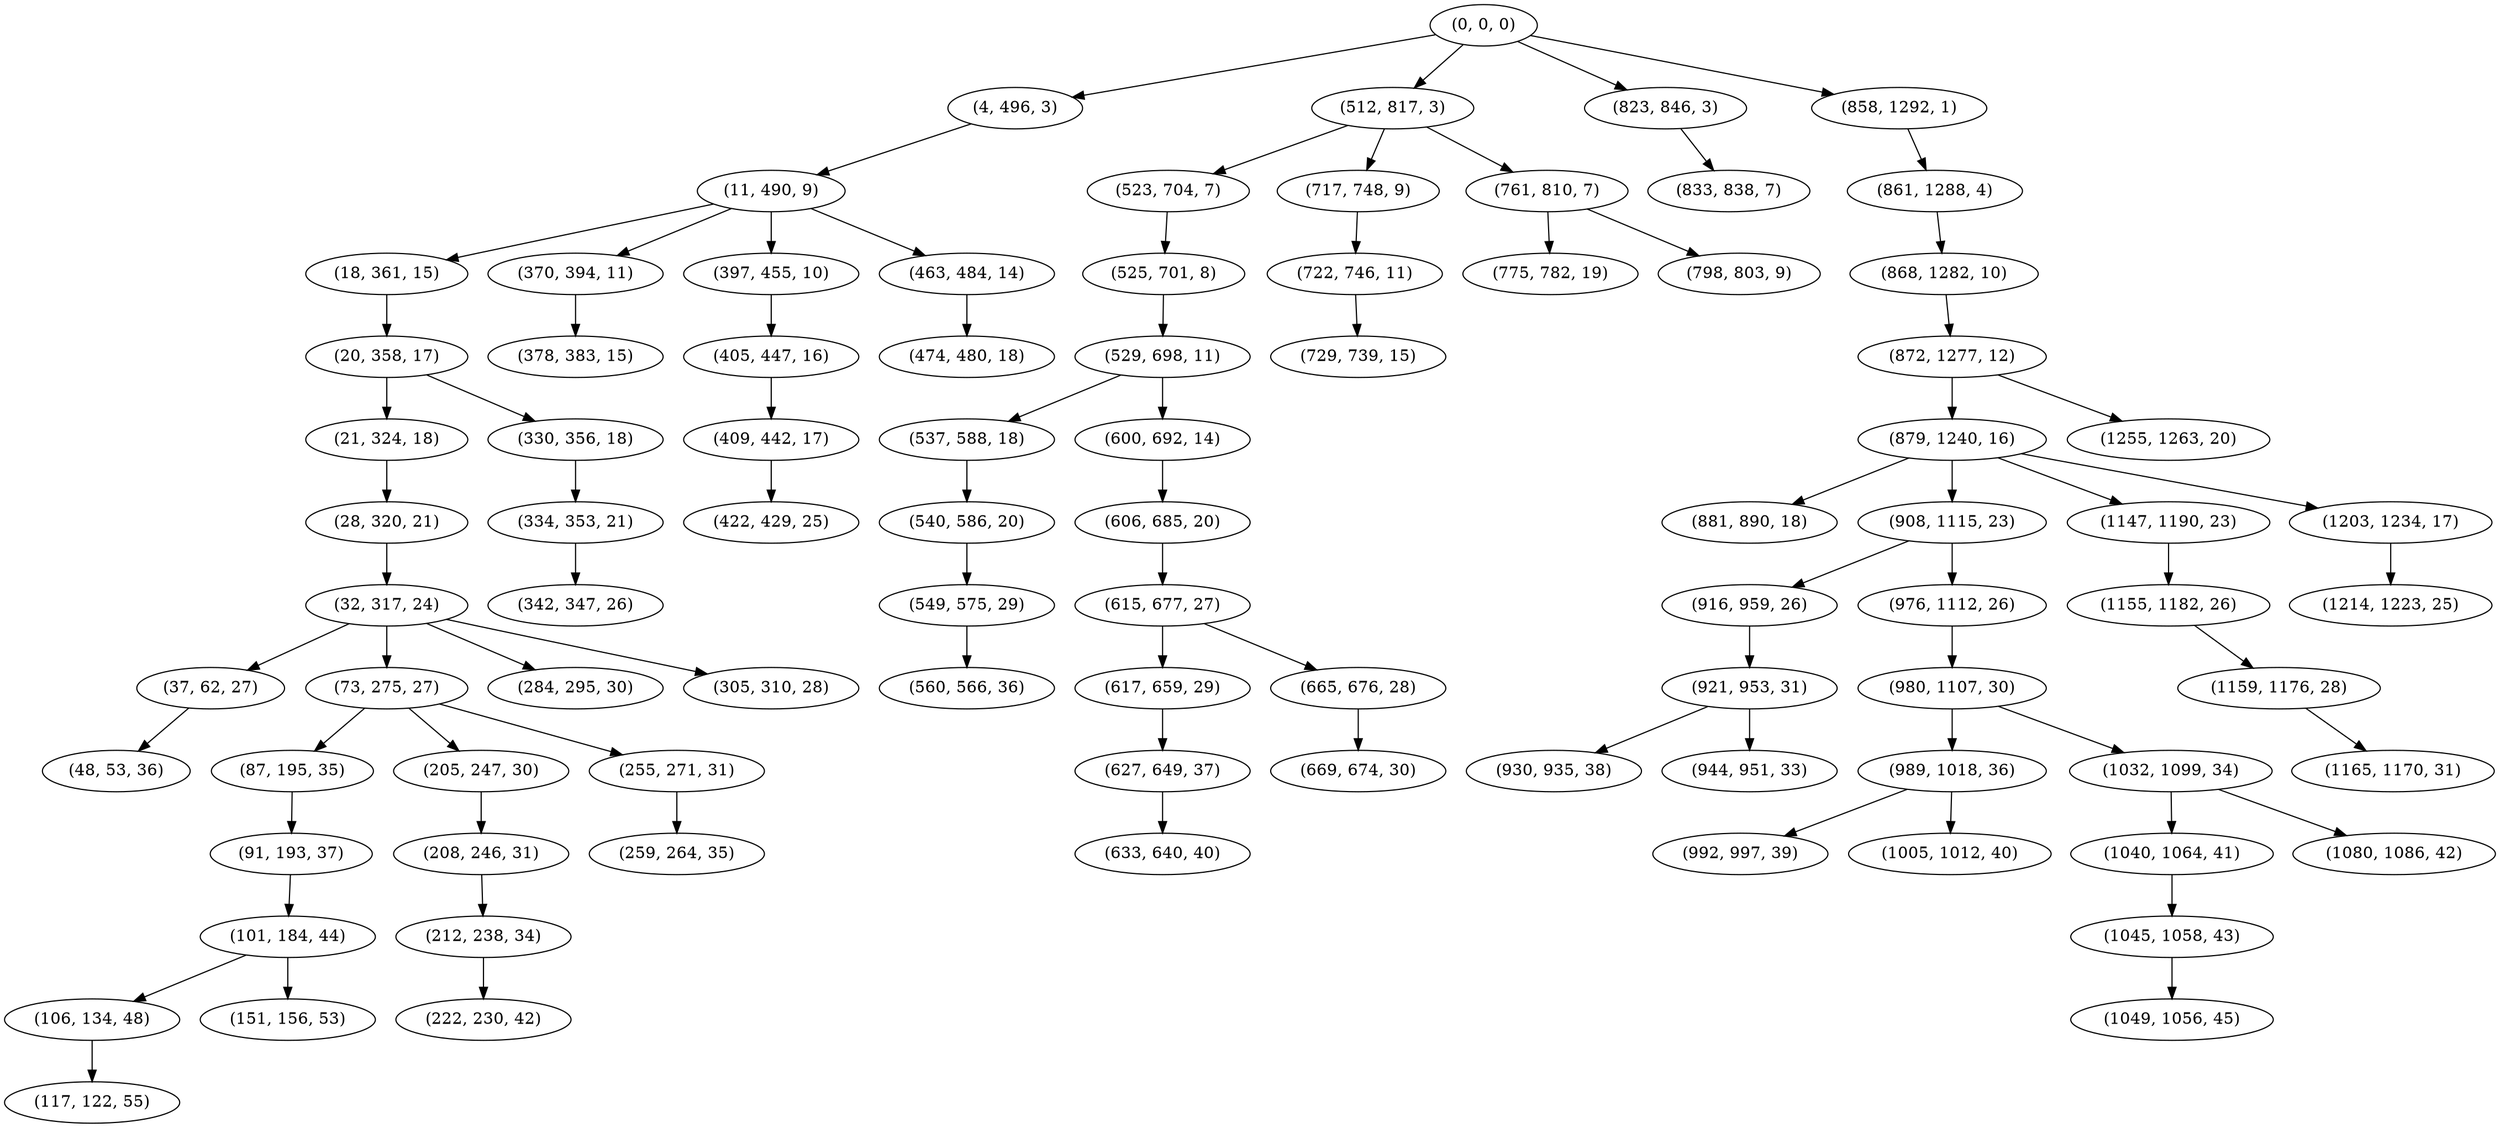 digraph tree {
    "(0, 0, 0)";
    "(4, 496, 3)";
    "(11, 490, 9)";
    "(18, 361, 15)";
    "(20, 358, 17)";
    "(21, 324, 18)";
    "(28, 320, 21)";
    "(32, 317, 24)";
    "(37, 62, 27)";
    "(48, 53, 36)";
    "(73, 275, 27)";
    "(87, 195, 35)";
    "(91, 193, 37)";
    "(101, 184, 44)";
    "(106, 134, 48)";
    "(117, 122, 55)";
    "(151, 156, 53)";
    "(205, 247, 30)";
    "(208, 246, 31)";
    "(212, 238, 34)";
    "(222, 230, 42)";
    "(255, 271, 31)";
    "(259, 264, 35)";
    "(284, 295, 30)";
    "(305, 310, 28)";
    "(330, 356, 18)";
    "(334, 353, 21)";
    "(342, 347, 26)";
    "(370, 394, 11)";
    "(378, 383, 15)";
    "(397, 455, 10)";
    "(405, 447, 16)";
    "(409, 442, 17)";
    "(422, 429, 25)";
    "(463, 484, 14)";
    "(474, 480, 18)";
    "(512, 817, 3)";
    "(523, 704, 7)";
    "(525, 701, 8)";
    "(529, 698, 11)";
    "(537, 588, 18)";
    "(540, 586, 20)";
    "(549, 575, 29)";
    "(560, 566, 36)";
    "(600, 692, 14)";
    "(606, 685, 20)";
    "(615, 677, 27)";
    "(617, 659, 29)";
    "(627, 649, 37)";
    "(633, 640, 40)";
    "(665, 676, 28)";
    "(669, 674, 30)";
    "(717, 748, 9)";
    "(722, 746, 11)";
    "(729, 739, 15)";
    "(761, 810, 7)";
    "(775, 782, 19)";
    "(798, 803, 9)";
    "(823, 846, 3)";
    "(833, 838, 7)";
    "(858, 1292, 1)";
    "(861, 1288, 4)";
    "(868, 1282, 10)";
    "(872, 1277, 12)";
    "(879, 1240, 16)";
    "(881, 890, 18)";
    "(908, 1115, 23)";
    "(916, 959, 26)";
    "(921, 953, 31)";
    "(930, 935, 38)";
    "(944, 951, 33)";
    "(976, 1112, 26)";
    "(980, 1107, 30)";
    "(989, 1018, 36)";
    "(992, 997, 39)";
    "(1005, 1012, 40)";
    "(1032, 1099, 34)";
    "(1040, 1064, 41)";
    "(1045, 1058, 43)";
    "(1049, 1056, 45)";
    "(1080, 1086, 42)";
    "(1147, 1190, 23)";
    "(1155, 1182, 26)";
    "(1159, 1176, 28)";
    "(1165, 1170, 31)";
    "(1203, 1234, 17)";
    "(1214, 1223, 25)";
    "(1255, 1263, 20)";
    "(0, 0, 0)" -> "(4, 496, 3)";
    "(0, 0, 0)" -> "(512, 817, 3)";
    "(0, 0, 0)" -> "(823, 846, 3)";
    "(0, 0, 0)" -> "(858, 1292, 1)";
    "(4, 496, 3)" -> "(11, 490, 9)";
    "(11, 490, 9)" -> "(18, 361, 15)";
    "(11, 490, 9)" -> "(370, 394, 11)";
    "(11, 490, 9)" -> "(397, 455, 10)";
    "(11, 490, 9)" -> "(463, 484, 14)";
    "(18, 361, 15)" -> "(20, 358, 17)";
    "(20, 358, 17)" -> "(21, 324, 18)";
    "(20, 358, 17)" -> "(330, 356, 18)";
    "(21, 324, 18)" -> "(28, 320, 21)";
    "(28, 320, 21)" -> "(32, 317, 24)";
    "(32, 317, 24)" -> "(37, 62, 27)";
    "(32, 317, 24)" -> "(73, 275, 27)";
    "(32, 317, 24)" -> "(284, 295, 30)";
    "(32, 317, 24)" -> "(305, 310, 28)";
    "(37, 62, 27)" -> "(48, 53, 36)";
    "(73, 275, 27)" -> "(87, 195, 35)";
    "(73, 275, 27)" -> "(205, 247, 30)";
    "(73, 275, 27)" -> "(255, 271, 31)";
    "(87, 195, 35)" -> "(91, 193, 37)";
    "(91, 193, 37)" -> "(101, 184, 44)";
    "(101, 184, 44)" -> "(106, 134, 48)";
    "(101, 184, 44)" -> "(151, 156, 53)";
    "(106, 134, 48)" -> "(117, 122, 55)";
    "(205, 247, 30)" -> "(208, 246, 31)";
    "(208, 246, 31)" -> "(212, 238, 34)";
    "(212, 238, 34)" -> "(222, 230, 42)";
    "(255, 271, 31)" -> "(259, 264, 35)";
    "(330, 356, 18)" -> "(334, 353, 21)";
    "(334, 353, 21)" -> "(342, 347, 26)";
    "(370, 394, 11)" -> "(378, 383, 15)";
    "(397, 455, 10)" -> "(405, 447, 16)";
    "(405, 447, 16)" -> "(409, 442, 17)";
    "(409, 442, 17)" -> "(422, 429, 25)";
    "(463, 484, 14)" -> "(474, 480, 18)";
    "(512, 817, 3)" -> "(523, 704, 7)";
    "(512, 817, 3)" -> "(717, 748, 9)";
    "(512, 817, 3)" -> "(761, 810, 7)";
    "(523, 704, 7)" -> "(525, 701, 8)";
    "(525, 701, 8)" -> "(529, 698, 11)";
    "(529, 698, 11)" -> "(537, 588, 18)";
    "(529, 698, 11)" -> "(600, 692, 14)";
    "(537, 588, 18)" -> "(540, 586, 20)";
    "(540, 586, 20)" -> "(549, 575, 29)";
    "(549, 575, 29)" -> "(560, 566, 36)";
    "(600, 692, 14)" -> "(606, 685, 20)";
    "(606, 685, 20)" -> "(615, 677, 27)";
    "(615, 677, 27)" -> "(617, 659, 29)";
    "(615, 677, 27)" -> "(665, 676, 28)";
    "(617, 659, 29)" -> "(627, 649, 37)";
    "(627, 649, 37)" -> "(633, 640, 40)";
    "(665, 676, 28)" -> "(669, 674, 30)";
    "(717, 748, 9)" -> "(722, 746, 11)";
    "(722, 746, 11)" -> "(729, 739, 15)";
    "(761, 810, 7)" -> "(775, 782, 19)";
    "(761, 810, 7)" -> "(798, 803, 9)";
    "(823, 846, 3)" -> "(833, 838, 7)";
    "(858, 1292, 1)" -> "(861, 1288, 4)";
    "(861, 1288, 4)" -> "(868, 1282, 10)";
    "(868, 1282, 10)" -> "(872, 1277, 12)";
    "(872, 1277, 12)" -> "(879, 1240, 16)";
    "(872, 1277, 12)" -> "(1255, 1263, 20)";
    "(879, 1240, 16)" -> "(881, 890, 18)";
    "(879, 1240, 16)" -> "(908, 1115, 23)";
    "(879, 1240, 16)" -> "(1147, 1190, 23)";
    "(879, 1240, 16)" -> "(1203, 1234, 17)";
    "(908, 1115, 23)" -> "(916, 959, 26)";
    "(908, 1115, 23)" -> "(976, 1112, 26)";
    "(916, 959, 26)" -> "(921, 953, 31)";
    "(921, 953, 31)" -> "(930, 935, 38)";
    "(921, 953, 31)" -> "(944, 951, 33)";
    "(976, 1112, 26)" -> "(980, 1107, 30)";
    "(980, 1107, 30)" -> "(989, 1018, 36)";
    "(980, 1107, 30)" -> "(1032, 1099, 34)";
    "(989, 1018, 36)" -> "(992, 997, 39)";
    "(989, 1018, 36)" -> "(1005, 1012, 40)";
    "(1032, 1099, 34)" -> "(1040, 1064, 41)";
    "(1032, 1099, 34)" -> "(1080, 1086, 42)";
    "(1040, 1064, 41)" -> "(1045, 1058, 43)";
    "(1045, 1058, 43)" -> "(1049, 1056, 45)";
    "(1147, 1190, 23)" -> "(1155, 1182, 26)";
    "(1155, 1182, 26)" -> "(1159, 1176, 28)";
    "(1159, 1176, 28)" -> "(1165, 1170, 31)";
    "(1203, 1234, 17)" -> "(1214, 1223, 25)";
}
